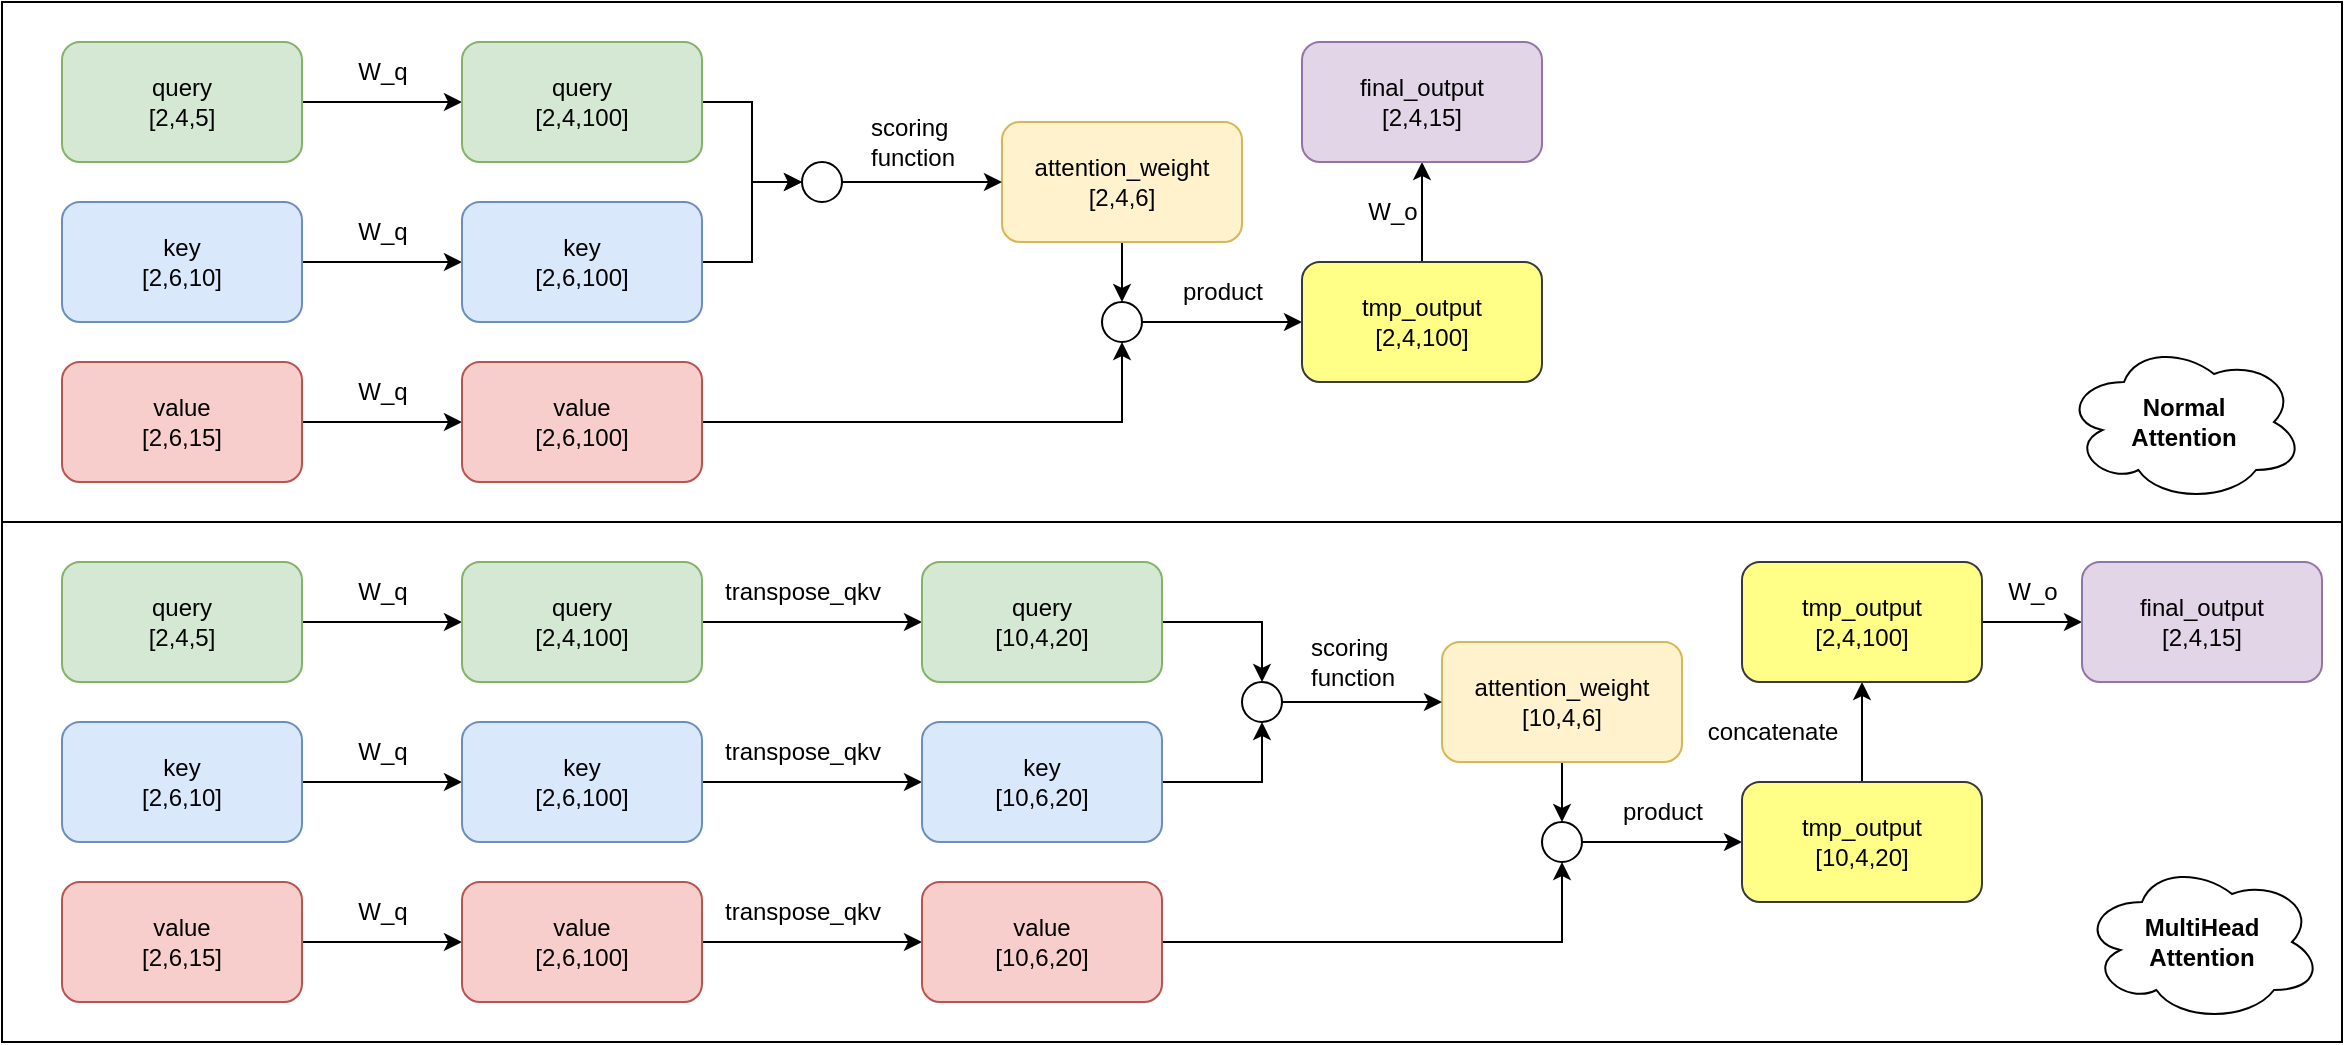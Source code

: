 <mxfile version="24.7.5">
  <diagram name="第 1 页" id="2QriNIWdTIV_ohWtYcBS">
    <mxGraphModel dx="1221" dy="831" grid="1" gridSize="10" guides="1" tooltips="1" connect="1" arrows="1" fold="1" page="1" pageScale="1" pageWidth="827" pageHeight="1169" math="1" shadow="0">
      <root>
        <mxCell id="0" />
        <mxCell id="1" parent="0" />
        <mxCell id="r4UEvHGYDHARvGTvE8lU-80" value="" style="rounded=0;whiteSpace=wrap;html=1;" vertex="1" parent="1">
          <mxGeometry x="50" y="140" width="1170" height="260" as="geometry" />
        </mxCell>
        <mxCell id="r4UEvHGYDHARvGTvE8lU-79" value="" style="rounded=0;whiteSpace=wrap;html=1;" vertex="1" parent="1">
          <mxGeometry x="50" y="400" width="1170" height="260" as="geometry" />
        </mxCell>
        <mxCell id="r4UEvHGYDHARvGTvE8lU-4" style="edgeStyle=orthogonalEdgeStyle;rounded=0;orthogonalLoop=1;jettySize=auto;html=1;entryX=0;entryY=0.5;entryDx=0;entryDy=0;" edge="1" parent="1" source="r4UEvHGYDHARvGTvE8lU-1" target="r4UEvHGYDHARvGTvE8lU-3">
          <mxGeometry relative="1" as="geometry" />
        </mxCell>
        <mxCell id="r4UEvHGYDHARvGTvE8lU-1" value="query&lt;div&gt;[2,4,5]&lt;/div&gt;" style="rounded=1;whiteSpace=wrap;html=1;fillColor=#d5e8d4;strokeColor=#82b366;" vertex="1" parent="1">
          <mxGeometry x="80" y="160" width="120" height="60" as="geometry" />
        </mxCell>
        <mxCell id="r4UEvHGYDHARvGTvE8lU-18" style="edgeStyle=orthogonalEdgeStyle;rounded=0;orthogonalLoop=1;jettySize=auto;html=1;entryX=0;entryY=0.5;entryDx=0;entryDy=0;" edge="1" parent="1" source="r4UEvHGYDHARvGTvE8lU-3" target="r4UEvHGYDHARvGTvE8lU-15">
          <mxGeometry relative="1" as="geometry" />
        </mxCell>
        <mxCell id="r4UEvHGYDHARvGTvE8lU-3" value="query&lt;div&gt;[2,4,100]&lt;/div&gt;" style="rounded=1;whiteSpace=wrap;html=1;fillColor=#d5e8d4;strokeColor=#82b366;" vertex="1" parent="1">
          <mxGeometry x="280" y="160" width="120" height="60" as="geometry" />
        </mxCell>
        <mxCell id="r4UEvHGYDHARvGTvE8lU-5" value="W_q" style="text;html=1;align=center;verticalAlign=middle;resizable=0;points=[];autosize=1;strokeColor=none;fillColor=none;" vertex="1" parent="1">
          <mxGeometry x="215" y="160" width="50" height="30" as="geometry" />
        </mxCell>
        <mxCell id="r4UEvHGYDHARvGTvE8lU-6" style="edgeStyle=orthogonalEdgeStyle;rounded=0;orthogonalLoop=1;jettySize=auto;html=1;entryX=0;entryY=0.5;entryDx=0;entryDy=0;" edge="1" source="r4UEvHGYDHARvGTvE8lU-7" target="r4UEvHGYDHARvGTvE8lU-8" parent="1">
          <mxGeometry relative="1" as="geometry" />
        </mxCell>
        <mxCell id="r4UEvHGYDHARvGTvE8lU-7" value="&lt;div&gt;key&lt;/div&gt;&lt;div&gt;[2,6,10]&lt;/div&gt;" style="rounded=1;whiteSpace=wrap;html=1;fillColor=#dae8fc;strokeColor=#6c8ebf;" vertex="1" parent="1">
          <mxGeometry x="80" y="240" width="120" height="60" as="geometry" />
        </mxCell>
        <mxCell id="r4UEvHGYDHARvGTvE8lU-19" style="edgeStyle=orthogonalEdgeStyle;rounded=0;orthogonalLoop=1;jettySize=auto;html=1;entryX=0;entryY=0.5;entryDx=0;entryDy=0;" edge="1" parent="1" source="r4UEvHGYDHARvGTvE8lU-8" target="r4UEvHGYDHARvGTvE8lU-15">
          <mxGeometry relative="1" as="geometry" />
        </mxCell>
        <mxCell id="r4UEvHGYDHARvGTvE8lU-8" value="key&lt;div&gt;[2,6,100]&lt;/div&gt;" style="rounded=1;whiteSpace=wrap;html=1;fillColor=#dae8fc;strokeColor=#6c8ebf;" vertex="1" parent="1">
          <mxGeometry x="280" y="240" width="120" height="60" as="geometry" />
        </mxCell>
        <mxCell id="r4UEvHGYDHARvGTvE8lU-9" value="W_q" style="text;html=1;align=center;verticalAlign=middle;resizable=0;points=[];autosize=1;strokeColor=none;fillColor=none;" vertex="1" parent="1">
          <mxGeometry x="215" y="240" width="50" height="30" as="geometry" />
        </mxCell>
        <mxCell id="r4UEvHGYDHARvGTvE8lU-10" style="edgeStyle=orthogonalEdgeStyle;rounded=0;orthogonalLoop=1;jettySize=auto;html=1;entryX=0;entryY=0.5;entryDx=0;entryDy=0;" edge="1" source="r4UEvHGYDHARvGTvE8lU-11" target="r4UEvHGYDHARvGTvE8lU-13" parent="1">
          <mxGeometry relative="1" as="geometry" />
        </mxCell>
        <mxCell id="r4UEvHGYDHARvGTvE8lU-11" value="value&lt;div&gt;[2,6,15]&lt;/div&gt;" style="rounded=1;whiteSpace=wrap;html=1;fillColor=#f8cecc;strokeColor=#b85450;" vertex="1" parent="1">
          <mxGeometry x="80" y="320" width="120" height="60" as="geometry" />
        </mxCell>
        <mxCell id="r4UEvHGYDHARvGTvE8lU-12" value="W_q" style="text;html=1;align=center;verticalAlign=middle;resizable=0;points=[];autosize=1;strokeColor=none;fillColor=none;" vertex="1" parent="1">
          <mxGeometry x="215" y="320" width="50" height="30" as="geometry" />
        </mxCell>
        <mxCell id="r4UEvHGYDHARvGTvE8lU-22" style="edgeStyle=orthogonalEdgeStyle;rounded=0;orthogonalLoop=1;jettySize=auto;html=1;entryX=0.5;entryY=1;entryDx=0;entryDy=0;" edge="1" parent="1" source="r4UEvHGYDHARvGTvE8lU-13" target="r4UEvHGYDHARvGTvE8lU-23">
          <mxGeometry relative="1" as="geometry">
            <mxPoint x="700" y="350" as="targetPoint" />
          </mxGeometry>
        </mxCell>
        <mxCell id="r4UEvHGYDHARvGTvE8lU-13" value="value&lt;div&gt;[2,6,100]&lt;/div&gt;" style="rounded=1;whiteSpace=wrap;html=1;fillColor=#f8cecc;strokeColor=#b85450;" vertex="1" parent="1">
          <mxGeometry x="280" y="320" width="120" height="60" as="geometry" />
        </mxCell>
        <mxCell id="r4UEvHGYDHARvGTvE8lU-25" value="" style="edgeStyle=orthogonalEdgeStyle;rounded=0;orthogonalLoop=1;jettySize=auto;html=1;" edge="1" parent="1" source="r4UEvHGYDHARvGTvE8lU-14" target="r4UEvHGYDHARvGTvE8lU-23">
          <mxGeometry relative="1" as="geometry" />
        </mxCell>
        <mxCell id="r4UEvHGYDHARvGTvE8lU-14" value="attention_weight&lt;div&gt;[2,4,6]&lt;/div&gt;" style="rounded=1;whiteSpace=wrap;html=1;fillColor=#fff2cc;strokeColor=#d6b656;" vertex="1" parent="1">
          <mxGeometry x="550" y="200" width="120" height="60" as="geometry" />
        </mxCell>
        <mxCell id="r4UEvHGYDHARvGTvE8lU-20" style="edgeStyle=orthogonalEdgeStyle;rounded=0;orthogonalLoop=1;jettySize=auto;html=1;entryX=0;entryY=0.5;entryDx=0;entryDy=0;" edge="1" parent="1" source="r4UEvHGYDHARvGTvE8lU-15" target="r4UEvHGYDHARvGTvE8lU-14">
          <mxGeometry relative="1" as="geometry" />
        </mxCell>
        <mxCell id="r4UEvHGYDHARvGTvE8lU-15" value="" style="ellipse;whiteSpace=wrap;html=1;aspect=fixed;" vertex="1" parent="1">
          <mxGeometry x="450" y="220" width="20" height="20" as="geometry" />
        </mxCell>
        <mxCell id="r4UEvHGYDHARvGTvE8lU-21" value="scoring&amp;nbsp;&lt;div&gt;function&lt;/div&gt;" style="text;html=1;align=center;verticalAlign=middle;resizable=0;points=[];autosize=1;strokeColor=none;fillColor=none;" vertex="1" parent="1">
          <mxGeometry x="470" y="190" width="70" height="40" as="geometry" />
        </mxCell>
        <mxCell id="r4UEvHGYDHARvGTvE8lU-27" value="" style="edgeStyle=orthogonalEdgeStyle;rounded=0;orthogonalLoop=1;jettySize=auto;html=1;" edge="1" parent="1" source="r4UEvHGYDHARvGTvE8lU-23" target="r4UEvHGYDHARvGTvE8lU-26">
          <mxGeometry relative="1" as="geometry" />
        </mxCell>
        <mxCell id="r4UEvHGYDHARvGTvE8lU-23" value="" style="ellipse;whiteSpace=wrap;html=1;aspect=fixed;" vertex="1" parent="1">
          <mxGeometry x="600" y="290" width="20" height="20" as="geometry" />
        </mxCell>
        <mxCell id="r4UEvHGYDHARvGTvE8lU-31" value="" style="edgeStyle=orthogonalEdgeStyle;rounded=0;orthogonalLoop=1;jettySize=auto;html=1;" edge="1" parent="1" source="r4UEvHGYDHARvGTvE8lU-26" target="r4UEvHGYDHARvGTvE8lU-30">
          <mxGeometry relative="1" as="geometry" />
        </mxCell>
        <mxCell id="r4UEvHGYDHARvGTvE8lU-26" value="tmp_output&lt;div&gt;[2,4,100]&lt;/div&gt;" style="rounded=1;whiteSpace=wrap;html=1;fillColor=#ffff88;strokeColor=#36393d;" vertex="1" parent="1">
          <mxGeometry x="700" y="270" width="120" height="60" as="geometry" />
        </mxCell>
        <mxCell id="r4UEvHGYDHARvGTvE8lU-28" value="product" style="text;html=1;align=center;verticalAlign=middle;resizable=0;points=[];autosize=1;strokeColor=none;fillColor=none;" vertex="1" parent="1">
          <mxGeometry x="630" y="270" width="60" height="30" as="geometry" />
        </mxCell>
        <mxCell id="r4UEvHGYDHARvGTvE8lU-30" value="final_output&lt;div&gt;[2,4,15]&lt;/div&gt;" style="rounded=1;whiteSpace=wrap;html=1;fillColor=#e1d5e7;strokeColor=#9673a6;" vertex="1" parent="1">
          <mxGeometry x="700" y="160" width="120" height="60" as="geometry" />
        </mxCell>
        <mxCell id="r4UEvHGYDHARvGTvE8lU-32" value="W_o" style="text;html=1;align=center;verticalAlign=middle;resizable=0;points=[];autosize=1;strokeColor=none;fillColor=none;" vertex="1" parent="1">
          <mxGeometry x="720" y="230" width="50" height="30" as="geometry" />
        </mxCell>
        <mxCell id="r4UEvHGYDHARvGTvE8lU-33" style="edgeStyle=orthogonalEdgeStyle;rounded=0;orthogonalLoop=1;jettySize=auto;html=1;entryX=0;entryY=0.5;entryDx=0;entryDy=0;" edge="1" source="r4UEvHGYDHARvGTvE8lU-34" target="r4UEvHGYDHARvGTvE8lU-35" parent="1">
          <mxGeometry relative="1" as="geometry" />
        </mxCell>
        <mxCell id="r4UEvHGYDHARvGTvE8lU-34" value="query&lt;div&gt;[2,4,5]&lt;/div&gt;" style="rounded=1;whiteSpace=wrap;html=1;fillColor=#d5e8d4;strokeColor=#82b366;" vertex="1" parent="1">
          <mxGeometry x="80" y="420" width="120" height="60" as="geometry" />
        </mxCell>
        <mxCell id="r4UEvHGYDHARvGTvE8lU-46" style="edgeStyle=orthogonalEdgeStyle;rounded=0;orthogonalLoop=1;jettySize=auto;html=1;entryX=0;entryY=0.5;entryDx=0;entryDy=0;" edge="1" parent="1" source="r4UEvHGYDHARvGTvE8lU-35" target="r4UEvHGYDHARvGTvE8lU-45">
          <mxGeometry relative="1" as="geometry" />
        </mxCell>
        <mxCell id="r4UEvHGYDHARvGTvE8lU-35" value="query&lt;div&gt;[2,4,100]&lt;/div&gt;" style="rounded=1;whiteSpace=wrap;html=1;fillColor=#d5e8d4;strokeColor=#82b366;" vertex="1" parent="1">
          <mxGeometry x="280" y="420" width="120" height="60" as="geometry" />
        </mxCell>
        <mxCell id="r4UEvHGYDHARvGTvE8lU-36" value="W_q" style="text;html=1;align=center;verticalAlign=middle;resizable=0;points=[];autosize=1;strokeColor=none;fillColor=none;" vertex="1" parent="1">
          <mxGeometry x="215" y="420" width="50" height="30" as="geometry" />
        </mxCell>
        <mxCell id="r4UEvHGYDHARvGTvE8lU-37" style="edgeStyle=orthogonalEdgeStyle;rounded=0;orthogonalLoop=1;jettySize=auto;html=1;entryX=0;entryY=0.5;entryDx=0;entryDy=0;" edge="1" source="r4UEvHGYDHARvGTvE8lU-38" target="r4UEvHGYDHARvGTvE8lU-39" parent="1">
          <mxGeometry relative="1" as="geometry" />
        </mxCell>
        <mxCell id="r4UEvHGYDHARvGTvE8lU-38" value="&lt;div&gt;key&lt;/div&gt;&lt;div&gt;[2,6,10]&lt;/div&gt;" style="rounded=1;whiteSpace=wrap;html=1;fillColor=#dae8fc;strokeColor=#6c8ebf;" vertex="1" parent="1">
          <mxGeometry x="80" y="500" width="120" height="60" as="geometry" />
        </mxCell>
        <mxCell id="r4UEvHGYDHARvGTvE8lU-51" value="" style="edgeStyle=orthogonalEdgeStyle;rounded=0;orthogonalLoop=1;jettySize=auto;html=1;" edge="1" parent="1" source="r4UEvHGYDHARvGTvE8lU-39" target="r4UEvHGYDHARvGTvE8lU-48">
          <mxGeometry relative="1" as="geometry" />
        </mxCell>
        <mxCell id="r4UEvHGYDHARvGTvE8lU-39" value="key&lt;div&gt;[2,6,100]&lt;/div&gt;" style="rounded=1;whiteSpace=wrap;html=1;fillColor=#dae8fc;strokeColor=#6c8ebf;" vertex="1" parent="1">
          <mxGeometry x="280" y="500" width="120" height="60" as="geometry" />
        </mxCell>
        <mxCell id="r4UEvHGYDHARvGTvE8lU-40" value="W_q" style="text;html=1;align=center;verticalAlign=middle;resizable=0;points=[];autosize=1;strokeColor=none;fillColor=none;" vertex="1" parent="1">
          <mxGeometry x="215" y="500" width="50" height="30" as="geometry" />
        </mxCell>
        <mxCell id="r4UEvHGYDHARvGTvE8lU-41" style="edgeStyle=orthogonalEdgeStyle;rounded=0;orthogonalLoop=1;jettySize=auto;html=1;entryX=0;entryY=0.5;entryDx=0;entryDy=0;" edge="1" source="r4UEvHGYDHARvGTvE8lU-42" target="r4UEvHGYDHARvGTvE8lU-44" parent="1">
          <mxGeometry relative="1" as="geometry" />
        </mxCell>
        <mxCell id="r4UEvHGYDHARvGTvE8lU-42" value="value&lt;div&gt;[2,6,15]&lt;/div&gt;" style="rounded=1;whiteSpace=wrap;html=1;fillColor=#f8cecc;strokeColor=#b85450;" vertex="1" parent="1">
          <mxGeometry x="80" y="580" width="120" height="60" as="geometry" />
        </mxCell>
        <mxCell id="r4UEvHGYDHARvGTvE8lU-43" value="W_q" style="text;html=1;align=center;verticalAlign=middle;resizable=0;points=[];autosize=1;strokeColor=none;fillColor=none;" vertex="1" parent="1">
          <mxGeometry x="215" y="580" width="50" height="30" as="geometry" />
        </mxCell>
        <mxCell id="r4UEvHGYDHARvGTvE8lU-52" value="" style="edgeStyle=orthogonalEdgeStyle;rounded=0;orthogonalLoop=1;jettySize=auto;html=1;" edge="1" parent="1" source="r4UEvHGYDHARvGTvE8lU-44" target="r4UEvHGYDHARvGTvE8lU-49">
          <mxGeometry relative="1" as="geometry" />
        </mxCell>
        <mxCell id="r4UEvHGYDHARvGTvE8lU-44" value="value&lt;div&gt;[2,6,100]&lt;/div&gt;" style="rounded=1;whiteSpace=wrap;html=1;fillColor=#f8cecc;strokeColor=#b85450;" vertex="1" parent="1">
          <mxGeometry x="280" y="580" width="120" height="60" as="geometry" />
        </mxCell>
        <mxCell id="r4UEvHGYDHARvGTvE8lU-67" style="edgeStyle=orthogonalEdgeStyle;rounded=0;orthogonalLoop=1;jettySize=auto;html=1;entryX=0.5;entryY=0;entryDx=0;entryDy=0;" edge="1" parent="1" source="r4UEvHGYDHARvGTvE8lU-45" target="r4UEvHGYDHARvGTvE8lU-58">
          <mxGeometry relative="1" as="geometry" />
        </mxCell>
        <mxCell id="r4UEvHGYDHARvGTvE8lU-45" value="query&lt;div&gt;[10,4,20]&lt;/div&gt;" style="rounded=1;whiteSpace=wrap;html=1;fillColor=#d5e8d4;strokeColor=#82b366;" vertex="1" parent="1">
          <mxGeometry x="510" y="420" width="120" height="60" as="geometry" />
        </mxCell>
        <mxCell id="r4UEvHGYDHARvGTvE8lU-47" value="transpose_qkv" style="text;html=1;align=center;verticalAlign=middle;resizable=0;points=[];autosize=1;strokeColor=none;fillColor=none;" vertex="1" parent="1">
          <mxGeometry x="400" y="420" width="100" height="30" as="geometry" />
        </mxCell>
        <mxCell id="r4UEvHGYDHARvGTvE8lU-68" style="edgeStyle=orthogonalEdgeStyle;rounded=0;orthogonalLoop=1;jettySize=auto;html=1;entryX=0.5;entryY=1;entryDx=0;entryDy=0;" edge="1" parent="1" source="r4UEvHGYDHARvGTvE8lU-48" target="r4UEvHGYDHARvGTvE8lU-58">
          <mxGeometry relative="1" as="geometry" />
        </mxCell>
        <mxCell id="r4UEvHGYDHARvGTvE8lU-48" value="key&lt;div&gt;[10,6,20]&lt;/div&gt;" style="rounded=1;whiteSpace=wrap;html=1;fillColor=#dae8fc;strokeColor=#6c8ebf;" vertex="1" parent="1">
          <mxGeometry x="510" y="500" width="120" height="60" as="geometry" />
        </mxCell>
        <mxCell id="r4UEvHGYDHARvGTvE8lU-69" style="edgeStyle=orthogonalEdgeStyle;rounded=0;orthogonalLoop=1;jettySize=auto;html=1;entryX=0.5;entryY=1;entryDx=0;entryDy=0;" edge="1" parent="1" source="r4UEvHGYDHARvGTvE8lU-49" target="r4UEvHGYDHARvGTvE8lU-61">
          <mxGeometry relative="1" as="geometry" />
        </mxCell>
        <mxCell id="r4UEvHGYDHARvGTvE8lU-49" value="&lt;div&gt;value&lt;/div&gt;&lt;div&gt;[10,6,20]&lt;/div&gt;" style="rounded=1;whiteSpace=wrap;html=1;fillColor=#f8cecc;strokeColor=#b85450;" vertex="1" parent="1">
          <mxGeometry x="510" y="580" width="120" height="60" as="geometry" />
        </mxCell>
        <mxCell id="r4UEvHGYDHARvGTvE8lU-53" value="transpose_qkv" style="text;html=1;align=center;verticalAlign=middle;resizable=0;points=[];autosize=1;strokeColor=none;fillColor=none;" vertex="1" parent="1">
          <mxGeometry x="400" y="500" width="100" height="30" as="geometry" />
        </mxCell>
        <mxCell id="r4UEvHGYDHARvGTvE8lU-54" value="transpose_qkv" style="text;html=1;align=center;verticalAlign=middle;resizable=0;points=[];autosize=1;strokeColor=none;fillColor=none;" vertex="1" parent="1">
          <mxGeometry x="400" y="580" width="100" height="30" as="geometry" />
        </mxCell>
        <mxCell id="r4UEvHGYDHARvGTvE8lU-55" value="" style="edgeStyle=orthogonalEdgeStyle;rounded=0;orthogonalLoop=1;jettySize=auto;html=1;" edge="1" source="r4UEvHGYDHARvGTvE8lU-56" target="r4UEvHGYDHARvGTvE8lU-61" parent="1">
          <mxGeometry relative="1" as="geometry" />
        </mxCell>
        <mxCell id="r4UEvHGYDHARvGTvE8lU-56" value="attention_weight&lt;div&gt;[10,4,6]&lt;/div&gt;" style="rounded=1;whiteSpace=wrap;html=1;fillColor=#fff2cc;strokeColor=#d6b656;" vertex="1" parent="1">
          <mxGeometry x="770" y="460" width="120" height="60" as="geometry" />
        </mxCell>
        <mxCell id="r4UEvHGYDHARvGTvE8lU-57" style="edgeStyle=orthogonalEdgeStyle;rounded=0;orthogonalLoop=1;jettySize=auto;html=1;entryX=0;entryY=0.5;entryDx=0;entryDy=0;" edge="1" source="r4UEvHGYDHARvGTvE8lU-58" target="r4UEvHGYDHARvGTvE8lU-56" parent="1">
          <mxGeometry relative="1" as="geometry" />
        </mxCell>
        <mxCell id="r4UEvHGYDHARvGTvE8lU-58" value="" style="ellipse;whiteSpace=wrap;html=1;aspect=fixed;" vertex="1" parent="1">
          <mxGeometry x="670" y="480" width="20" height="20" as="geometry" />
        </mxCell>
        <mxCell id="r4UEvHGYDHARvGTvE8lU-59" value="scoring&amp;nbsp;&lt;div&gt;function&lt;/div&gt;" style="text;html=1;align=center;verticalAlign=middle;resizable=0;points=[];autosize=1;strokeColor=none;fillColor=none;" vertex="1" parent="1">
          <mxGeometry x="690" y="450" width="70" height="40" as="geometry" />
        </mxCell>
        <mxCell id="r4UEvHGYDHARvGTvE8lU-60" value="" style="edgeStyle=orthogonalEdgeStyle;rounded=0;orthogonalLoop=1;jettySize=auto;html=1;" edge="1" source="r4UEvHGYDHARvGTvE8lU-61" target="r4UEvHGYDHARvGTvE8lU-63" parent="1">
          <mxGeometry relative="1" as="geometry" />
        </mxCell>
        <mxCell id="r4UEvHGYDHARvGTvE8lU-61" value="" style="ellipse;whiteSpace=wrap;html=1;aspect=fixed;" vertex="1" parent="1">
          <mxGeometry x="820" y="550" width="20" height="20" as="geometry" />
        </mxCell>
        <mxCell id="r4UEvHGYDHARvGTvE8lU-75" value="" style="edgeStyle=orthogonalEdgeStyle;rounded=0;orthogonalLoop=1;jettySize=auto;html=1;" edge="1" parent="1" source="r4UEvHGYDHARvGTvE8lU-63" target="r4UEvHGYDHARvGTvE8lU-71">
          <mxGeometry relative="1" as="geometry" />
        </mxCell>
        <mxCell id="r4UEvHGYDHARvGTvE8lU-63" value="tmp_output&lt;div&gt;[10,4,20]&lt;/div&gt;" style="rounded=1;whiteSpace=wrap;html=1;fillColor=#ffff88;strokeColor=#36393d;" vertex="1" parent="1">
          <mxGeometry x="920" y="530" width="120" height="60" as="geometry" />
        </mxCell>
        <mxCell id="r4UEvHGYDHARvGTvE8lU-64" value="product" style="text;html=1;align=center;verticalAlign=middle;resizable=0;points=[];autosize=1;strokeColor=none;fillColor=none;" vertex="1" parent="1">
          <mxGeometry x="850" y="530" width="60" height="30" as="geometry" />
        </mxCell>
        <mxCell id="r4UEvHGYDHARvGTvE8lU-74" value="" style="edgeStyle=orthogonalEdgeStyle;rounded=0;orthogonalLoop=1;jettySize=auto;html=1;" edge="1" parent="1" source="r4UEvHGYDHARvGTvE8lU-71" target="r4UEvHGYDHARvGTvE8lU-72">
          <mxGeometry relative="1" as="geometry" />
        </mxCell>
        <mxCell id="r4UEvHGYDHARvGTvE8lU-71" value="tmp_output&lt;div&gt;[2,4,100]&lt;/div&gt;" style="rounded=1;whiteSpace=wrap;html=1;fillColor=#ffff88;strokeColor=#36393d;" vertex="1" parent="1">
          <mxGeometry x="920" y="420" width="120" height="60" as="geometry" />
        </mxCell>
        <mxCell id="r4UEvHGYDHARvGTvE8lU-72" value="final_output&lt;div&gt;[2,4,15]&lt;/div&gt;" style="rounded=1;whiteSpace=wrap;html=1;fillColor=#e1d5e7;strokeColor=#9673a6;" vertex="1" parent="1">
          <mxGeometry x="1090" y="420" width="120" height="60" as="geometry" />
        </mxCell>
        <mxCell id="r4UEvHGYDHARvGTvE8lU-76" value="W_o" style="text;html=1;align=center;verticalAlign=middle;resizable=0;points=[];autosize=1;strokeColor=none;fillColor=none;" vertex="1" parent="1">
          <mxGeometry x="1040" y="420" width="50" height="30" as="geometry" />
        </mxCell>
        <mxCell id="r4UEvHGYDHARvGTvE8lU-77" value="concatenate" style="text;html=1;align=center;verticalAlign=middle;resizable=0;points=[];autosize=1;strokeColor=none;fillColor=none;" vertex="1" parent="1">
          <mxGeometry x="890" y="490" width="90" height="30" as="geometry" />
        </mxCell>
        <mxCell id="r4UEvHGYDHARvGTvE8lU-81" value="&lt;b&gt;Normal&lt;br&gt;Attention&lt;/b&gt;" style="ellipse;shape=cloud;whiteSpace=wrap;html=1;" vertex="1" parent="1">
          <mxGeometry x="1081" y="310" width="120" height="80" as="geometry" />
        </mxCell>
        <mxCell id="r4UEvHGYDHARvGTvE8lU-84" value="&lt;b&gt;MultiHead&lt;br&gt;Attention&lt;/b&gt;" style="ellipse;shape=cloud;whiteSpace=wrap;html=1;" vertex="1" parent="1">
          <mxGeometry x="1090" y="570" width="120" height="80" as="geometry" />
        </mxCell>
      </root>
    </mxGraphModel>
  </diagram>
</mxfile>
